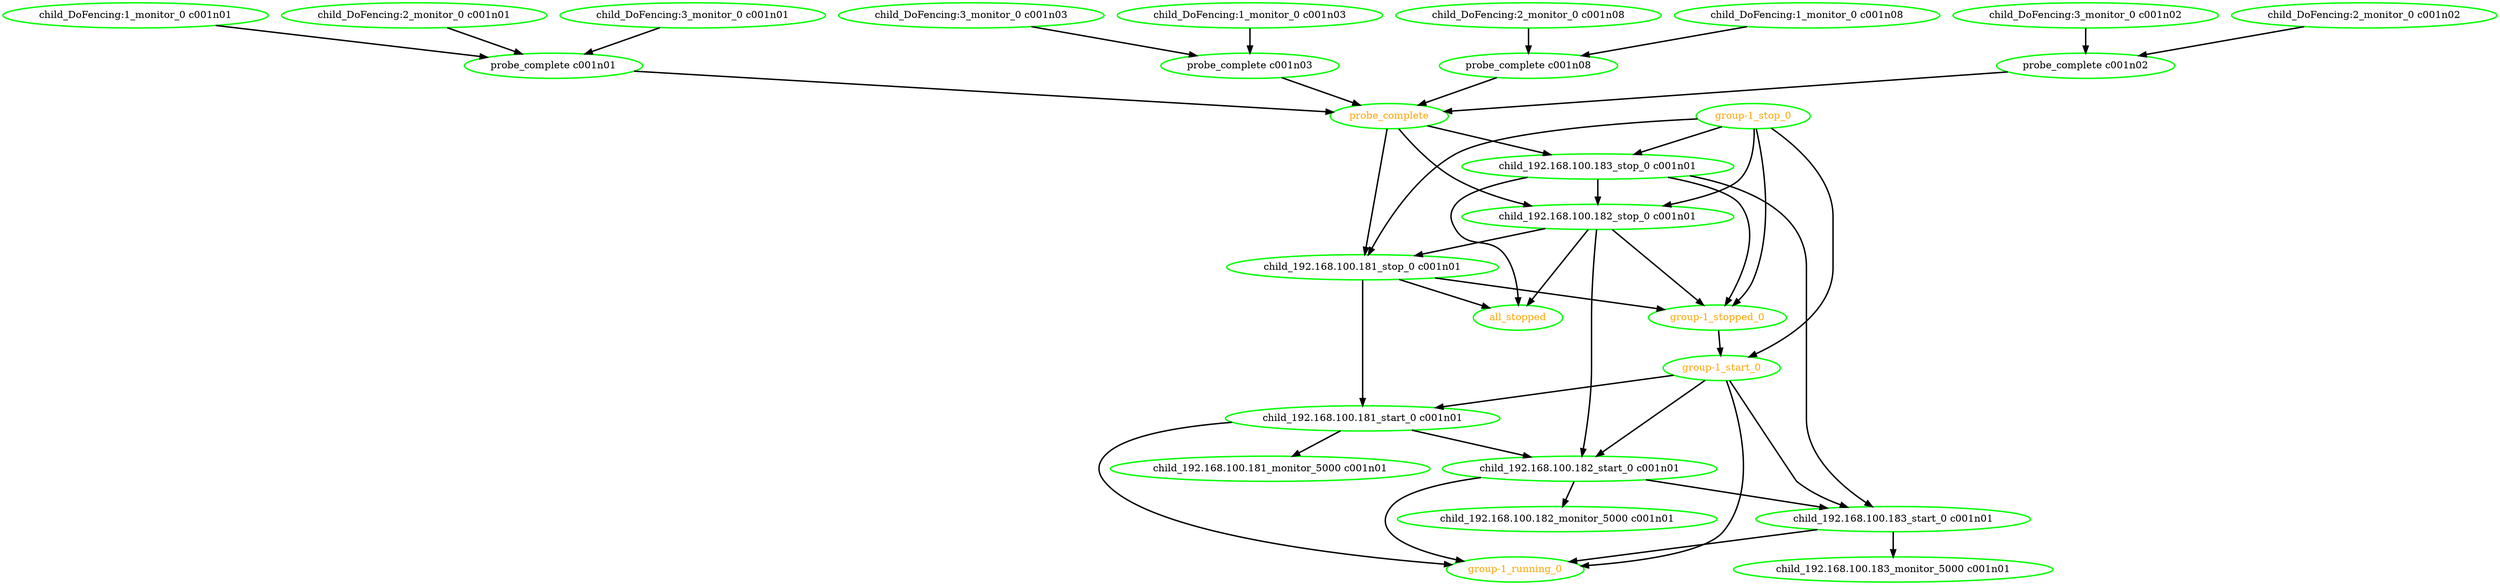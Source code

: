 digraph "g" {
"all_stopped" [ style=bold color="green" fontcolor="orange"  ]
"child_192.168.100.181_monitor_5000 c001n01" [ style=bold color="green" fontcolor="black"  ]
"child_192.168.100.181_start_0 c001n01" -> "child_192.168.100.181_monitor_5000 c001n01" [ style = bold]
"child_192.168.100.181_start_0 c001n01" -> "child_192.168.100.182_start_0 c001n01" [ style = bold]
"child_192.168.100.181_start_0 c001n01" -> "group-1_running_0" [ style = bold]
"child_192.168.100.181_start_0 c001n01" [ style=bold color="green" fontcolor="black"  ]
"child_192.168.100.181_stop_0 c001n01" -> "all_stopped" [ style = bold]
"child_192.168.100.181_stop_0 c001n01" -> "child_192.168.100.181_start_0 c001n01" [ style = bold]
"child_192.168.100.181_stop_0 c001n01" -> "group-1_stopped_0" [ style = bold]
"child_192.168.100.181_stop_0 c001n01" [ style=bold color="green" fontcolor="black"  ]
"child_192.168.100.182_monitor_5000 c001n01" [ style=bold color="green" fontcolor="black"  ]
"child_192.168.100.182_start_0 c001n01" -> "child_192.168.100.182_monitor_5000 c001n01" [ style = bold]
"child_192.168.100.182_start_0 c001n01" -> "child_192.168.100.183_start_0 c001n01" [ style = bold]
"child_192.168.100.182_start_0 c001n01" -> "group-1_running_0" [ style = bold]
"child_192.168.100.182_start_0 c001n01" [ style=bold color="green" fontcolor="black"  ]
"child_192.168.100.182_stop_0 c001n01" -> "all_stopped" [ style = bold]
"child_192.168.100.182_stop_0 c001n01" -> "child_192.168.100.181_stop_0 c001n01" [ style = bold]
"child_192.168.100.182_stop_0 c001n01" -> "child_192.168.100.182_start_0 c001n01" [ style = bold]
"child_192.168.100.182_stop_0 c001n01" -> "group-1_stopped_0" [ style = bold]
"child_192.168.100.182_stop_0 c001n01" [ style=bold color="green" fontcolor="black"  ]
"child_192.168.100.183_monitor_5000 c001n01" [ style=bold color="green" fontcolor="black"  ]
"child_192.168.100.183_start_0 c001n01" -> "child_192.168.100.183_monitor_5000 c001n01" [ style = bold]
"child_192.168.100.183_start_0 c001n01" -> "group-1_running_0" [ style = bold]
"child_192.168.100.183_start_0 c001n01" [ style=bold color="green" fontcolor="black"  ]
"child_192.168.100.183_stop_0 c001n01" -> "all_stopped" [ style = bold]
"child_192.168.100.183_stop_0 c001n01" -> "child_192.168.100.182_stop_0 c001n01" [ style = bold]
"child_192.168.100.183_stop_0 c001n01" -> "child_192.168.100.183_start_0 c001n01" [ style = bold]
"child_192.168.100.183_stop_0 c001n01" -> "group-1_stopped_0" [ style = bold]
"child_192.168.100.183_stop_0 c001n01" [ style=bold color="green" fontcolor="black"  ]
"child_DoFencing:1_monitor_0 c001n01" -> "probe_complete c001n01" [ style = bold]
"child_DoFencing:1_monitor_0 c001n01" [ style=bold color="green" fontcolor="black"  ]
"child_DoFencing:1_monitor_0 c001n03" -> "probe_complete c001n03" [ style = bold]
"child_DoFencing:1_monitor_0 c001n03" [ style=bold color="green" fontcolor="black"  ]
"child_DoFencing:1_monitor_0 c001n08" -> "probe_complete c001n08" [ style = bold]
"child_DoFencing:1_monitor_0 c001n08" [ style=bold color="green" fontcolor="black"  ]
"child_DoFencing:2_monitor_0 c001n01" -> "probe_complete c001n01" [ style = bold]
"child_DoFencing:2_monitor_0 c001n01" [ style=bold color="green" fontcolor="black"  ]
"child_DoFencing:2_monitor_0 c001n02" -> "probe_complete c001n02" [ style = bold]
"child_DoFencing:2_monitor_0 c001n02" [ style=bold color="green" fontcolor="black"  ]
"child_DoFencing:2_monitor_0 c001n08" -> "probe_complete c001n08" [ style = bold]
"child_DoFencing:2_monitor_0 c001n08" [ style=bold color="green" fontcolor="black"  ]
"child_DoFencing:3_monitor_0 c001n01" -> "probe_complete c001n01" [ style = bold]
"child_DoFencing:3_monitor_0 c001n01" [ style=bold color="green" fontcolor="black"  ]
"child_DoFencing:3_monitor_0 c001n02" -> "probe_complete c001n02" [ style = bold]
"child_DoFencing:3_monitor_0 c001n02" [ style=bold color="green" fontcolor="black"  ]
"child_DoFencing:3_monitor_0 c001n03" -> "probe_complete c001n03" [ style = bold]
"child_DoFencing:3_monitor_0 c001n03" [ style=bold color="green" fontcolor="black"  ]
"group-1_running_0" [ style=bold color="green" fontcolor="orange"  ]
"group-1_start_0" -> "child_192.168.100.181_start_0 c001n01" [ style = bold]
"group-1_start_0" -> "child_192.168.100.182_start_0 c001n01" [ style = bold]
"group-1_start_0" -> "child_192.168.100.183_start_0 c001n01" [ style = bold]
"group-1_start_0" -> "group-1_running_0" [ style = bold]
"group-1_start_0" [ style=bold color="green" fontcolor="orange"  ]
"group-1_stop_0" -> "child_192.168.100.181_stop_0 c001n01" [ style = bold]
"group-1_stop_0" -> "child_192.168.100.182_stop_0 c001n01" [ style = bold]
"group-1_stop_0" -> "child_192.168.100.183_stop_0 c001n01" [ style = bold]
"group-1_stop_0" -> "group-1_start_0" [ style = bold]
"group-1_stop_0" -> "group-1_stopped_0" [ style = bold]
"group-1_stop_0" [ style=bold color="green" fontcolor="orange"  ]
"group-1_stopped_0" -> "group-1_start_0" [ style = bold]
"group-1_stopped_0" [ style=bold color="green" fontcolor="orange"  ]
"probe_complete c001n01" -> "probe_complete" [ style = bold]
"probe_complete c001n01" [ style=bold color="green" fontcolor="black"  ]
"probe_complete c001n02" -> "probe_complete" [ style = bold]
"probe_complete c001n02" [ style=bold color="green" fontcolor="black"  ]
"probe_complete c001n03" -> "probe_complete" [ style = bold]
"probe_complete c001n03" [ style=bold color="green" fontcolor="black"  ]
"probe_complete c001n08" -> "probe_complete" [ style = bold]
"probe_complete c001n08" [ style=bold color="green" fontcolor="black"  ]
"probe_complete" -> "child_192.168.100.181_stop_0 c001n01" [ style = bold]
"probe_complete" -> "child_192.168.100.182_stop_0 c001n01" [ style = bold]
"probe_complete" -> "child_192.168.100.183_stop_0 c001n01" [ style = bold]
"probe_complete" [ style=bold color="green" fontcolor="orange"  ]
}
